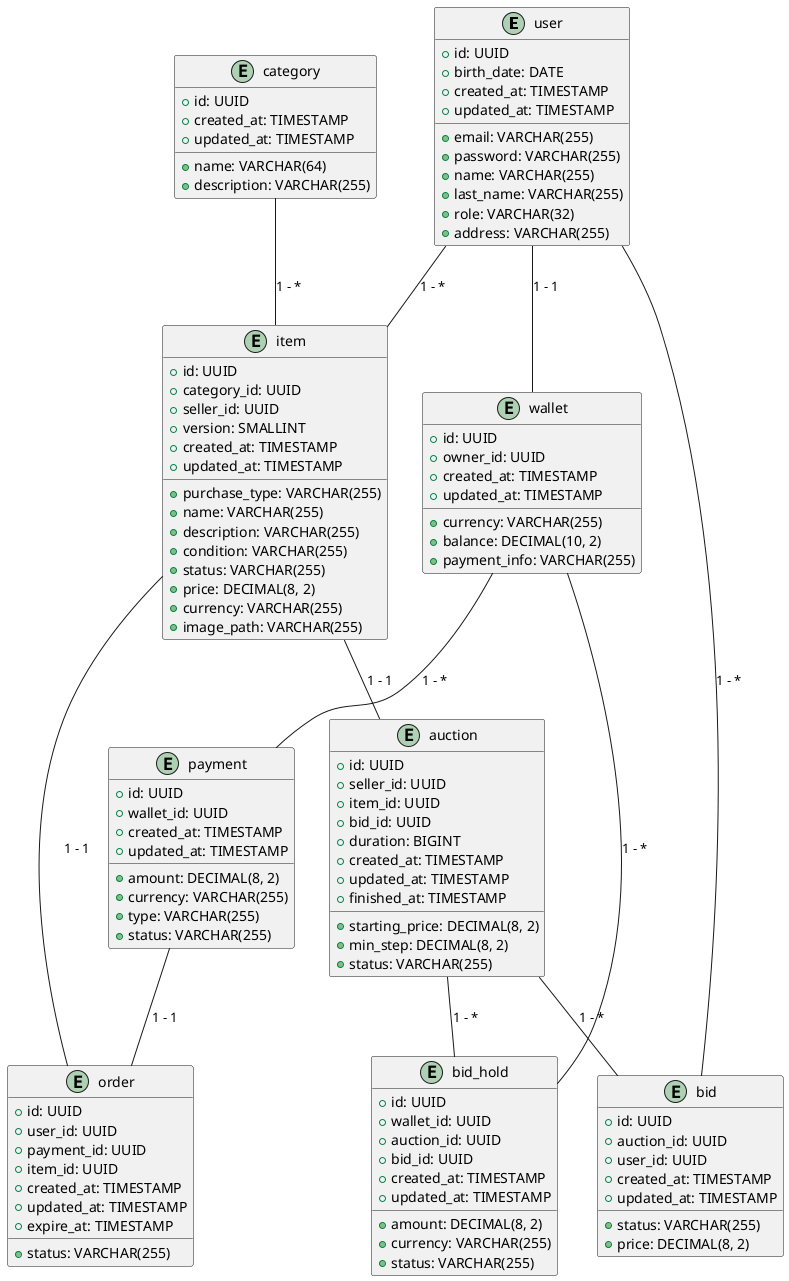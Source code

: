 @startuml

entity "user" {
  +id: UUID
  +email: VARCHAR(255)
  +password: VARCHAR(255)
  +name: VARCHAR(255)
  +last_name: VARCHAR(255)
  +role: VARCHAR(32)
  +address: VARCHAR(255)
  +birth_date: DATE
  +created_at: TIMESTAMP
  +updated_at: TIMESTAMP
}

entity "wallet" {
  +id: UUID
  +owner_id: UUID
  +currency: VARCHAR(255)
  +balance: DECIMAL(10, 2)
  +payment_info: VARCHAR(255)
  +created_at: TIMESTAMP
  +updated_at: TIMESTAMP
}

entity "category" {
  +id: UUID
  +name: VARCHAR(64)
  +description: VARCHAR(255)
  +created_at: TIMESTAMP
  +updated_at: TIMESTAMP
}

entity "item" {
  +id: UUID
  +category_id: UUID
  +seller_id: UUID
  +purchase_type: VARCHAR(255)
  +name: VARCHAR(255)
  +description: VARCHAR(255)
  +condition: VARCHAR(255)
  +status: VARCHAR(255)
  +price: DECIMAL(8, 2)
  +currency: VARCHAR(255)
  +image_path: VARCHAR(255)
  +version: SMALLINT
  +created_at: TIMESTAMP
  +updated_at: TIMESTAMP
}

entity "auction" {
  +id: UUID
  +seller_id: UUID
  +item_id: UUID
  +bid_id: UUID
  +starting_price: DECIMAL(8, 2)
  +min_step: DECIMAL(8, 2)
  +status: VARCHAR(255)
  +duration: BIGINT
  +created_at: TIMESTAMP
  +updated_at: TIMESTAMP
  +finished_at: TIMESTAMP
}

entity "bid" {
  +id: UUID
  +auction_id: UUID
  +user_id: UUID
  +status: VARCHAR(255)
  +price: DECIMAL(8, 2)
  +created_at: TIMESTAMP
  +updated_at: TIMESTAMP
}

entity "payment" {
  +id: UUID
  +wallet_id: UUID
  +amount: DECIMAL(8, 2)
  +currency: VARCHAR(255)
  +type: VARCHAR(255)
  +status: VARCHAR(255)
  +created_at: TIMESTAMP
  +updated_at: TIMESTAMP
}

entity "order" {
  +id: UUID
  +user_id: UUID
  +payment_id: UUID
  +item_id: UUID
  +status: VARCHAR(255)
  +created_at: TIMESTAMP
  +updated_at: TIMESTAMP
  +expire_at: TIMESTAMP
}

entity "bid_hold" {
  +id: UUID
  +wallet_id: UUID
  +auction_id: UUID
  +bid_id: UUID
  +amount: DECIMAL(8, 2)
  +currency: VARCHAR(255)
  +status: VARCHAR(255)
  +created_at: TIMESTAMP
  +updated_at: TIMESTAMP
}

"user" -- "wallet" : "1 - 1"
"category" -- "item" : "1 - *"
"user" -- "item" : "1 - *"
"item" -- "auction" : "1 - 1"
"auction" -- "bid" : "1 - *"
"user" -- "bid" : "1 - *"
"wallet" -- "payment" : "1 - *"
"payment" -- "order" : "1 - 1"
"item" -- "order" : "1 - 1"
"wallet" -- "bid_hold" : "1 - *"
"auction" -- "bid_hold" : "1 - *"

@enduml
